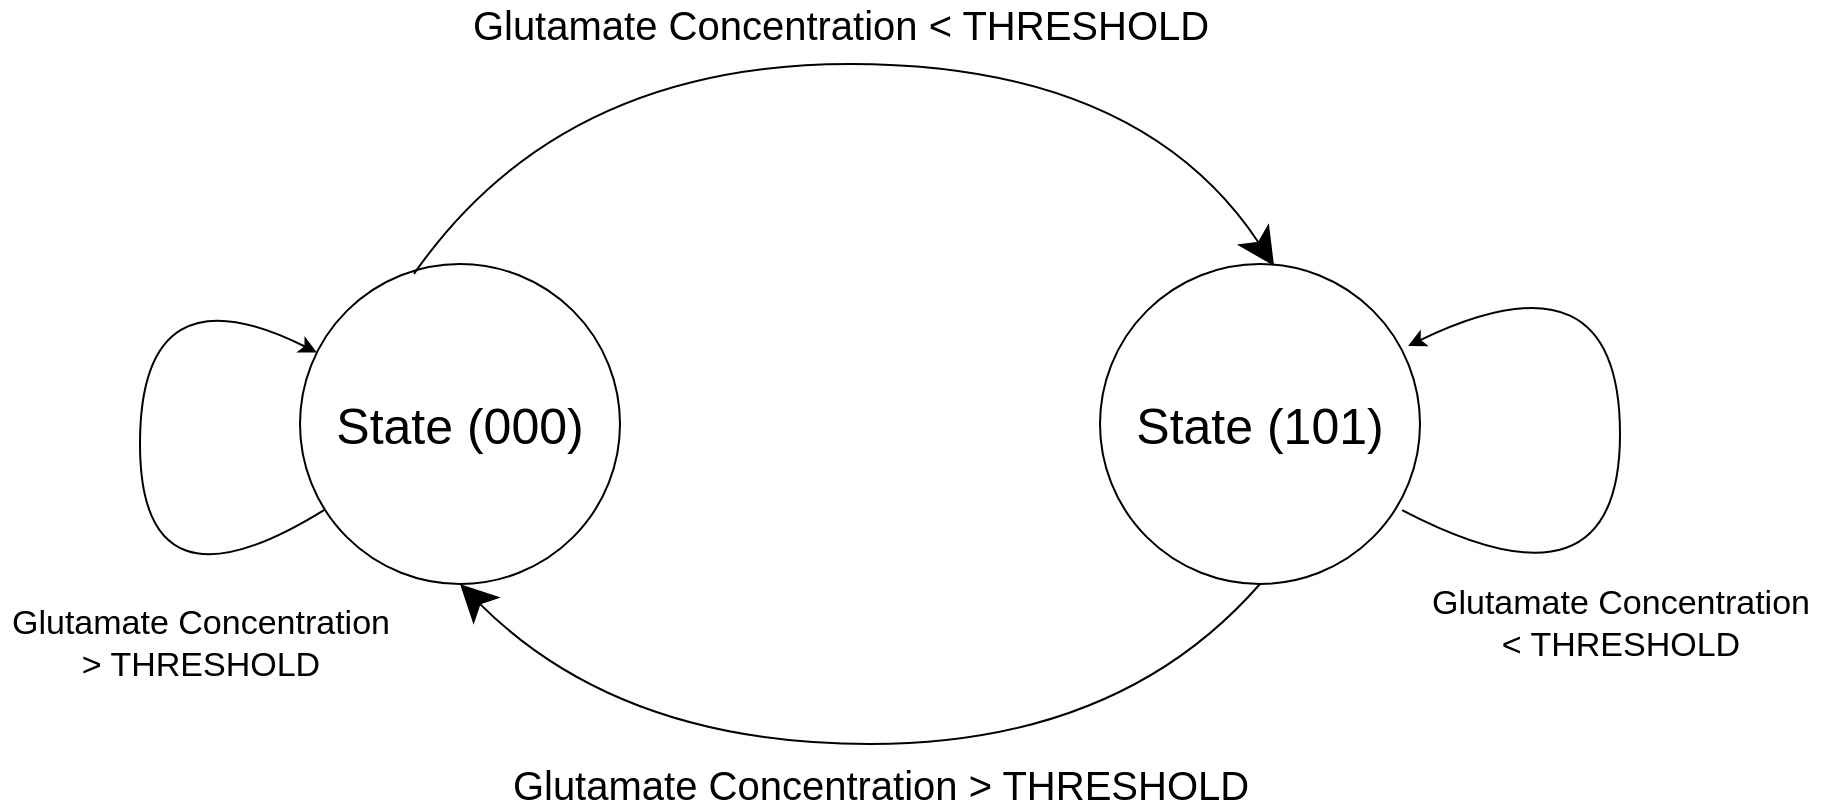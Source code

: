 <mxfile version="14.4.8" type="device"><diagram name="Page-1" id="42789a77-a242-8287-6e28-9cd8cfd52e62"><mxGraphModel dx="2062" dy="1111" grid="1" gridSize="10" guides="1" tooltips="1" connect="1" arrows="1" fold="1" page="1" pageScale="1" pageWidth="1100" pageHeight="850" background="#ffffff" math="0" shadow="0"><root><mxCell id="0"/><mxCell id="1" parent="0"/><mxCell id="XjHT4aoqU48eugmD9Akz-3" value="&lt;font style=&quot;font-size: 25px&quot;&gt;State (000)&lt;br&gt;&lt;/font&gt;" style="ellipse;whiteSpace=wrap;html=1;aspect=fixed;" vertex="1" parent="1"><mxGeometry x="240" y="320" width="160" height="160" as="geometry"/></mxCell><mxCell id="XjHT4aoqU48eugmD9Akz-5" value="&lt;font style=&quot;font-size: 25px&quot;&gt;State (101)&lt;/font&gt;" style="ellipse;whiteSpace=wrap;html=1;aspect=fixed;" vertex="1" parent="1"><mxGeometry x="640" y="320" width="160" height="160" as="geometry"/></mxCell><mxCell id="XjHT4aoqU48eugmD9Akz-8" value="" style="endArrow=classic;html=1;exitX=0.356;exitY=0.031;exitDx=0;exitDy=0;exitPerimeter=0;entryX=0.544;entryY=0.006;entryDx=0;entryDy=0;entryPerimeter=0;curved=1;targetPerimeterSpacing=4;endSize=16;startSize=16;" edge="1" parent="1" source="XjHT4aoqU48eugmD9Akz-3" target="XjHT4aoqU48eugmD9Akz-5"><mxGeometry width="50" height="50" relative="1" as="geometry"><mxPoint x="320" y="280" as="sourcePoint"/><mxPoint x="370" y="230" as="targetPoint"/><Array as="points"><mxPoint x="370" y="220"/><mxPoint x="660" y="220"/></Array></mxGeometry></mxCell><mxCell id="XjHT4aoqU48eugmD9Akz-9" value="" style="endArrow=classic;html=1;entryX=0.5;entryY=1;entryDx=0;entryDy=0;curved=1;targetPerimeterSpacing=4;endSize=16;startSize=16;exitX=0.5;exitY=1;exitDx=0;exitDy=0;" edge="1" parent="1" source="XjHT4aoqU48eugmD9Akz-5" target="XjHT4aoqU48eugmD9Akz-3"><mxGeometry width="50" height="50" relative="1" as="geometry"><mxPoint x="1060" y="510" as="sourcePoint"/><mxPoint x="720.08" y="540.96" as="targetPoint"/><Array as="points"><mxPoint x="650" y="560"/><mxPoint x="400" y="560"/></Array></mxGeometry></mxCell><mxCell id="XjHT4aoqU48eugmD9Akz-10" value="" style="curved=1;endArrow=classic;html=1;exitX=0.075;exitY=0.769;exitDx=0;exitDy=0;exitPerimeter=0;" edge="1" parent="1" source="XjHT4aoqU48eugmD9Akz-3" target="XjHT4aoqU48eugmD9Akz-3"><mxGeometry width="50" height="50" relative="1" as="geometry"><mxPoint x="160" y="410" as="sourcePoint"/><mxPoint x="210" y="360" as="targetPoint"/><Array as="points"><mxPoint x="160" y="500"/><mxPoint x="160" y="320"/></Array></mxGeometry></mxCell><mxCell id="XjHT4aoqU48eugmD9Akz-12" value="" style="curved=1;endArrow=classic;html=1;exitX=0.944;exitY=0.769;exitDx=0;exitDy=0;exitPerimeter=0;entryX=0.963;entryY=0.256;entryDx=0;entryDy=0;entryPerimeter=0;" edge="1" parent="1" source="XjHT4aoqU48eugmD9Akz-5" target="XjHT4aoqU48eugmD9Akz-5"><mxGeometry width="50" height="50" relative="1" as="geometry"><mxPoint x="912" y="443.04" as="sourcePoint"/><mxPoint x="908.446" y="364.223" as="targetPoint"/><Array as="points"><mxPoint x="900" y="500"/><mxPoint x="900" y="310"/></Array></mxGeometry></mxCell><mxCell id="XjHT4aoqU48eugmD9Akz-13" value="&lt;font style=&quot;font-size: 20px&quot;&gt;Glutamate Concentration &amp;lt; THRESHOLD&lt;br&gt;&lt;/font&gt;" style="text;html=1;align=center;verticalAlign=middle;resizable=0;points=[];autosize=1;strokeWidth=26;" vertex="1" parent="1"><mxGeometry x="320" y="190" width="380" height="20" as="geometry"/></mxCell><mxCell id="XjHT4aoqU48eugmD9Akz-15" value="&lt;font style=&quot;font-size: 20px&quot;&gt;Glutamate Concentration &amp;gt; THRESHOLD&lt;br&gt;&lt;/font&gt;" style="text;html=1;align=center;verticalAlign=middle;resizable=0;points=[];autosize=1;strokeWidth=26;" vertex="1" parent="1"><mxGeometry x="340" y="570" width="380" height="20" as="geometry"/></mxCell><mxCell id="XjHT4aoqU48eugmD9Akz-17" value="&lt;div&gt;&lt;font style=&quot;font-size: 17px&quot;&gt;Glutamate Concentration &lt;br&gt;&lt;/font&gt;&lt;/div&gt;&lt;div&gt;&lt;font style=&quot;font-size: 17px&quot;&gt;&amp;gt; THRESHOLD&lt;/font&gt;&lt;/div&gt;" style="text;html=1;align=center;verticalAlign=middle;resizable=0;points=[];autosize=1;strokeWidth=26;" vertex="1" parent="1"><mxGeometry x="90" y="490" width="200" height="40" as="geometry"/></mxCell><mxCell id="XjHT4aoqU48eugmD9Akz-18" value="&lt;div&gt;&lt;font style=&quot;font-size: 17px&quot;&gt;Glutamate Concentration &lt;br&gt;&lt;/font&gt;&lt;/div&gt;&lt;div&gt;&lt;font style=&quot;font-size: 17px&quot;&gt;&amp;lt; THRESHOLD&lt;/font&gt;&lt;/div&gt;" style="text;html=1;align=center;verticalAlign=middle;resizable=0;points=[];autosize=1;strokeWidth=26;" vertex="1" parent="1"><mxGeometry x="800" y="480" width="200" height="40" as="geometry"/></mxCell></root></mxGraphModel></diagram></mxfile>